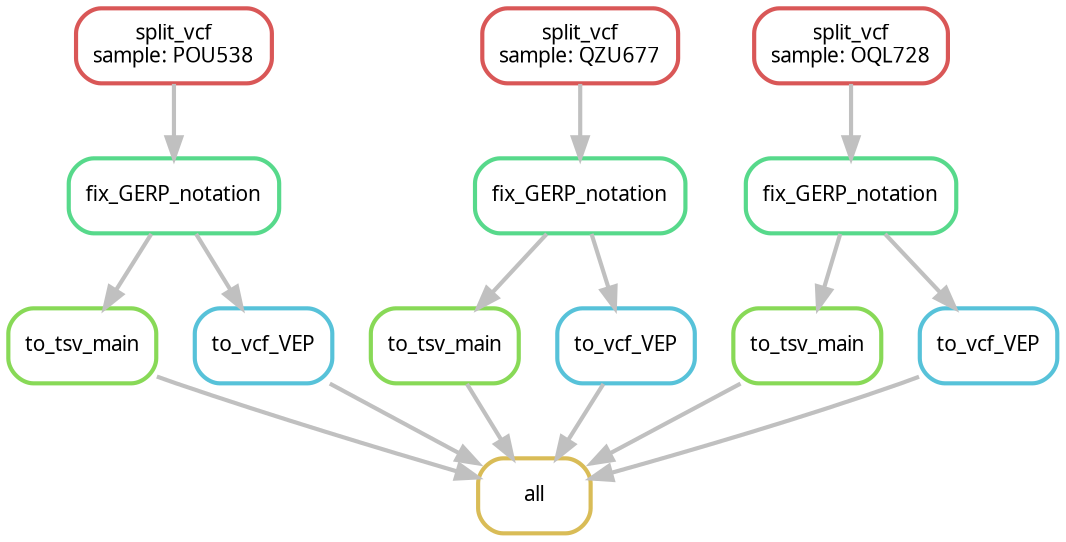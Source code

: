 digraph snakemake_dag {
    graph[bgcolor=white, margin=0];
    node[shape=box, style=rounded, fontname=sans,                 fontsize=10, penwidth=2];
    edge[penwidth=2, color=grey];
	0[label = "all", color = "0.13 0.6 0.85", style="rounded"];
	1[label = "to_tsv_main", color = "0.27 0.6 0.85", style="rounded"];
	2[label = "fix_GERP_notation", color = "0.40 0.6 0.85", style="rounded"];
	3[label = "split_vcf\nsample: POU538", color = "0.00 0.6 0.85", style="rounded"];
	4[label = "to_tsv_main", color = "0.27 0.6 0.85", style="rounded"];
	5[label = "fix_GERP_notation", color = "0.40 0.6 0.85", style="rounded"];
	6[label = "split_vcf\nsample: QZU677", color = "0.00 0.6 0.85", style="rounded"];
	7[label = "to_tsv_main", color = "0.27 0.6 0.85", style="rounded"];
	8[label = "fix_GERP_notation", color = "0.40 0.6 0.85", style="rounded"];
	9[label = "split_vcf\nsample: OQL728", color = "0.00 0.6 0.85", style="rounded"];
	10[label = "to_vcf_VEP", color = "0.53 0.6 0.85", style="rounded"];
	11[label = "to_vcf_VEP", color = "0.53 0.6 0.85", style="rounded"];
	12[label = "to_vcf_VEP", color = "0.53 0.6 0.85", style="rounded"];
	1 -> 0
	4 -> 0
	7 -> 0
	10 -> 0
	11 -> 0
	12 -> 0
	2 -> 1
	3 -> 2
	5 -> 4
	6 -> 5
	8 -> 7
	9 -> 8
	2 -> 10
	5 -> 11
	8 -> 12
}            
